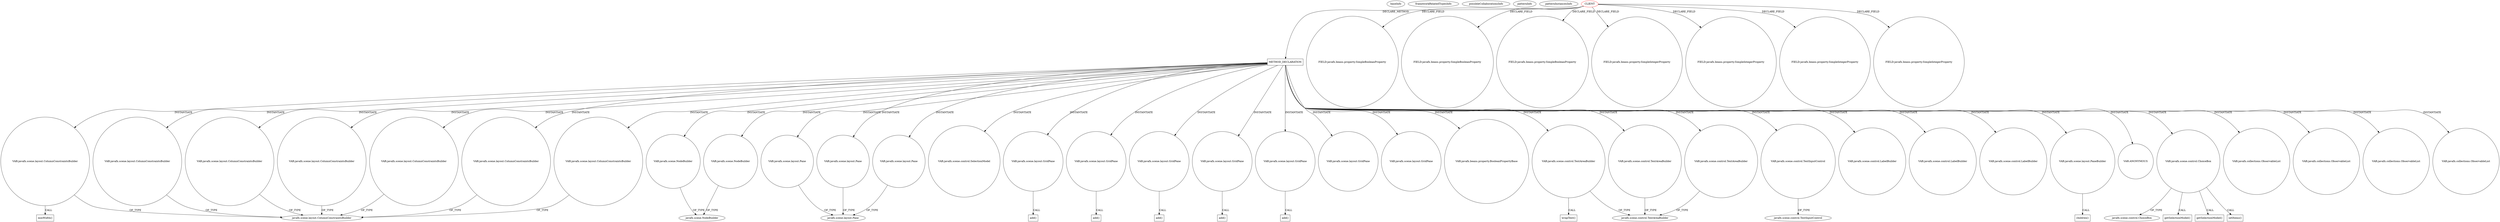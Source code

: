 digraph {
baseInfo[graphId=4307,category="pattern",isAnonymous=false,possibleRelation=false]
frameworkRelatedTypesInfo[]
possibleCollaborationsInfo[]
patternInfo[frequency=2.0,patternRootClient=0]
patternInstancesInfo[0="SaiPradeepDandem-javafx2-gradient-builder~/SaiPradeepDandem-javafx2-gradient-builder/javafx2-gradient-builder-master/src/main/java/com/javafx/gradientbuilder/application/RadialSettingsLayout.java~RadialSettingsLayout~1170",1="SaiPradeepDandem-javafx2-gradient-builder~/SaiPradeepDandem-javafx2-gradient-builder/javafx2-gradient-builder-master/src/main/java/com/javafx/gradientbuilder/application/LinearSettingsLayout.java~LinearSettingsLayout~1172"]
265[label="javafx.scene.layout.ColumnConstraintsBuilder",vertexType="FRAMEWORK_CLASS_TYPE",isFrameworkType=false]
278[label="VAR:javafx.scene.layout.ColumnConstraintsBuilder",vertexType="VARIABLE_EXPRESION",isFrameworkType=false,shape=circle]
279[label="minWidth()",vertexType="INSIDE_CALL",isFrameworkType=false,shape=box]
84[label="METHOD_DECLARATION",vertexType="CLIENT_METHOD_DECLARATION",isFrameworkType=false,shape=box]
0[label="CLIENT",vertexType="ROOT_CLIENT_CLASS_DECLARATION",isFrameworkType=false,color=red]
88[label="VAR:javafx.scene.NodeBuilder",vertexType="VARIABLE_EXPRESION",isFrameworkType=false,shape=circle]
127[label="VAR:javafx.scene.NodeBuilder",vertexType="VARIABLE_EXPRESION",isFrameworkType=false,shape=circle]
159[label="VAR:javafx.scene.layout.Pane",vertexType="VARIABLE_EXPRESION",isFrameworkType=false,shape=circle]
121[label="VAR:javafx.scene.layout.Pane",vertexType="VARIABLE_EXPRESION",isFrameworkType=false,shape=circle]
227[label="VAR:javafx.scene.layout.Pane",vertexType="VARIABLE_EXPRESION",isFrameworkType=false,shape=circle]
198[label="VAR:javafx.scene.control.SelectionModel",vertexType="VARIABLE_EXPRESION",isFrameworkType=false,shape=circle]
203[label="VAR:javafx.scene.layout.GridPane",vertexType="VARIABLE_EXPRESION",isFrameworkType=false,shape=circle]
254[label="VAR:javafx.scene.layout.GridPane",vertexType="VARIABLE_EXPRESION",isFrameworkType=false,shape=circle]
206[label="VAR:javafx.scene.layout.GridPane",vertexType="VARIABLE_EXPRESION",isFrameworkType=false,shape=circle]
230[label="VAR:javafx.scene.layout.GridPane",vertexType="VARIABLE_EXPRESION",isFrameworkType=false,shape=circle]
212[label="VAR:javafx.scene.layout.GridPane",vertexType="VARIABLE_EXPRESION",isFrameworkType=false,shape=circle]
289[label="VAR:javafx.scene.layout.GridPane",vertexType="VARIABLE_EXPRESION",isFrameworkType=false,shape=circle]
260[label="VAR:javafx.scene.layout.GridPane",vertexType="VARIABLE_EXPRESION",isFrameworkType=false,shape=circle]
145[label="VAR:javafx.beans.property.BooleanPropertyBase",vertexType="VARIABLE_EXPRESION",isFrameworkType=false,shape=circle]
100[label="VAR:javafx.scene.control.TextAreaBuilder",vertexType="VARIABLE_EXPRESION",isFrameworkType=false,shape=circle]
109[label="VAR:javafx.scene.control.TextAreaBuilder",vertexType="VARIABLE_EXPRESION",isFrameworkType=false,shape=circle]
97[label="VAR:javafx.scene.control.TextAreaBuilder",vertexType="VARIABLE_EXPRESION",isFrameworkType=false,shape=circle]
115[label="VAR:javafx.scene.control.TextInputControl",vertexType="VARIABLE_EXPRESION",isFrameworkType=false,shape=circle]
20[label="FIELD:javafx.beans.property.SimpleBooleanProperty",vertexType="FIELD_DECLARATION",isFrameworkType=false,shape=circle]
117[label="javafx.scene.control.TextInputControl",vertexType="FRAMEWORK_CLASS_TYPE",isFrameworkType=false]
22[label="FIELD:javafx.beans.property.SimpleBooleanProperty",vertexType="FIELD_DECLARATION",isFrameworkType=false,shape=circle]
18[label="FIELD:javafx.beans.property.SimpleBooleanProperty",vertexType="FIELD_DECLARATION",isFrameworkType=false,shape=circle]
124[label="VAR:javafx.scene.control.LabelBuilder",vertexType="VARIABLE_EXPRESION",isFrameworkType=false,shape=circle]
85[label="VAR:javafx.scene.control.LabelBuilder",vertexType="VARIABLE_EXPRESION",isFrameworkType=false,shape=circle]
94[label="VAR:javafx.scene.control.LabelBuilder",vertexType="VARIABLE_EXPRESION",isFrameworkType=false,shape=circle]
101[label="wrapText()",vertexType="INSIDE_CALL",isFrameworkType=false,shape=box]
255[label="add()",vertexType="INSIDE_CALL",isFrameworkType=false,shape=box]
204[label="add()",vertexType="INSIDE_CALL",isFrameworkType=false,shape=box]
231[label="add()",vertexType="INSIDE_CALL",isFrameworkType=false,shape=box]
213[label="add()",vertexType="INSIDE_CALL",isFrameworkType=false,shape=box]
207[label="add()",vertexType="INSIDE_CALL",isFrameworkType=false,shape=box]
236[label="VAR:javafx.scene.layout.PaneBuilder",vertexType="VARIABLE_EXPRESION",isFrameworkType=false,shape=circle]
237[label="children()",vertexType="INSIDE_CALL",isFrameworkType=false,shape=box]
90[label="javafx.scene.NodeBuilder",vertexType="FRAMEWORK_CLASS_TYPE",isFrameworkType=false]
149[label="VAR:ANONYMOUS",vertexType="VARIABLE_EXPRESION",isFrameworkType=false,shape=circle]
123[label="javafx.scene.layout.Pane",vertexType="FRAMEWORK_CLASS_TYPE",isFrameworkType=false]
179[label="VAR:javafx.scene.control.ChoiceBox",vertexType="VARIABLE_EXPRESION",isFrameworkType=false,shape=circle]
27[label="javafx.scene.control.ChoiceBox",vertexType="FRAMEWORK_CLASS_TYPE",isFrameworkType=false]
197[label="getSelectionModel()",vertexType="INSIDE_CALL",isFrameworkType=false,shape=box]
202[label="getSelectionModel()",vertexType="INSIDE_CALL",isFrameworkType=false,shape=box]
192[label="setItems()",vertexType="INSIDE_CALL",isFrameworkType=false,shape=box]
99[label="javafx.scene.control.TextAreaBuilder",vertexType="FRAMEWORK_CLASS_TYPE",isFrameworkType=false]
272[label="VAR:javafx.scene.layout.ColumnConstraintsBuilder",vertexType="VARIABLE_EXPRESION",isFrameworkType=false,shape=circle]
269[label="VAR:javafx.scene.layout.ColumnConstraintsBuilder",vertexType="VARIABLE_EXPRESION",isFrameworkType=false,shape=circle]
281[label="VAR:javafx.scene.layout.ColumnConstraintsBuilder",vertexType="VARIABLE_EXPRESION",isFrameworkType=false,shape=circle]
263[label="VAR:javafx.scene.layout.ColumnConstraintsBuilder",vertexType="VARIABLE_EXPRESION",isFrameworkType=false,shape=circle]
275[label="VAR:javafx.scene.layout.ColumnConstraintsBuilder",vertexType="VARIABLE_EXPRESION",isFrameworkType=false,shape=circle]
266[label="VAR:javafx.scene.layout.ColumnConstraintsBuilder",vertexType="VARIABLE_EXPRESION",isFrameworkType=false,shape=circle]
257[label="VAR:javafx.collections.ObservableList",vertexType="VARIABLE_EXPRESION",isFrameworkType=false,shape=circle]
286[label="VAR:javafx.collections.ObservableList",vertexType="VARIABLE_EXPRESION",isFrameworkType=false,shape=circle]
224[label="VAR:javafx.collections.ObservableList",vertexType="VARIABLE_EXPRESION",isFrameworkType=false,shape=circle]
135[label="VAR:javafx.collections.ObservableList",vertexType="VARIABLE_EXPRESION",isFrameworkType=false,shape=circle]
10[label="FIELD:javafx.beans.property.SimpleIntegerProperty",vertexType="FIELD_DECLARATION",isFrameworkType=false,shape=circle]
12[label="FIELD:javafx.beans.property.SimpleIntegerProperty",vertexType="FIELD_DECLARATION",isFrameworkType=false,shape=circle]
42[label="FIELD:javafx.beans.property.SimpleIntegerProperty",vertexType="FIELD_DECLARATION",isFrameworkType=false,shape=circle]
40[label="FIELD:javafx.beans.property.SimpleIntegerProperty",vertexType="FIELD_DECLARATION",isFrameworkType=false,shape=circle]
121->123[label="OF_TYPE"]
0->22[label="DECLARE_FIELD"]
84->94[label="INSTANTIATE"]
203->204[label="CALL"]
84->145[label="INSTANTIATE"]
266->265[label="OF_TYPE"]
212->213[label="CALL"]
84->135[label="INSTANTIATE"]
84->127[label="INSTANTIATE"]
0->42[label="DECLARE_FIELD"]
0->84[label="DECLARE_METHOD"]
84->286[label="INSTANTIATE"]
84->124[label="INSTANTIATE"]
84->203[label="INSTANTIATE"]
0->20[label="DECLARE_FIELD"]
179->197[label="CALL"]
84->159[label="INSTANTIATE"]
84->179[label="INSTANTIATE"]
84->97[label="INSTANTIATE"]
254->255[label="CALL"]
278->279[label="CALL"]
84->121[label="INSTANTIATE"]
84->269[label="INSTANTIATE"]
84->224[label="INSTANTIATE"]
0->10[label="DECLARE_FIELD"]
263->265[label="OF_TYPE"]
84->212[label="INSTANTIATE"]
159->123[label="OF_TYPE"]
236->237[label="CALL"]
84->281[label="INSTANTIATE"]
0->40[label="DECLARE_FIELD"]
179->202[label="CALL"]
84->85[label="INSTANTIATE"]
84->266[label="INSTANTIATE"]
272->265[label="OF_TYPE"]
278->265[label="OF_TYPE"]
97->99[label="OF_TYPE"]
84->272[label="INSTANTIATE"]
84->275[label="INSTANTIATE"]
0->18[label="DECLARE_FIELD"]
109->99[label="OF_TYPE"]
84->230[label="INSTANTIATE"]
179->192[label="CALL"]
115->117[label="OF_TYPE"]
281->265[label="OF_TYPE"]
84->257[label="INSTANTIATE"]
84->100[label="INSTANTIATE"]
84->109[label="INSTANTIATE"]
100->101[label="CALL"]
84->115[label="INSTANTIATE"]
84->206[label="INSTANTIATE"]
84->88[label="INSTANTIATE"]
0->12[label="DECLARE_FIELD"]
84->236[label="INSTANTIATE"]
88->90[label="OF_TYPE"]
206->207[label="CALL"]
275->265[label="OF_TYPE"]
230->231[label="CALL"]
84->260[label="INSTANTIATE"]
84->278[label="INSTANTIATE"]
84->149[label="INSTANTIATE"]
84->289[label="INSTANTIATE"]
84->254[label="INSTANTIATE"]
227->123[label="OF_TYPE"]
127->90[label="OF_TYPE"]
100->99[label="OF_TYPE"]
179->27[label="OF_TYPE"]
84->263[label="INSTANTIATE"]
84->198[label="INSTANTIATE"]
84->227[label="INSTANTIATE"]
269->265[label="OF_TYPE"]
}

